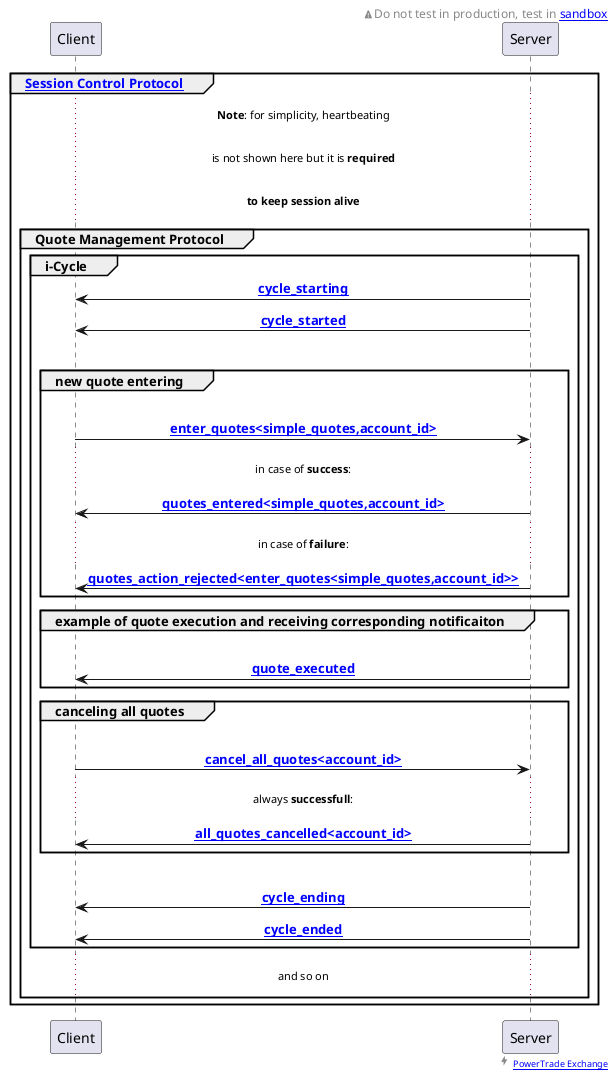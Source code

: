 @startuml quote_management_protocol

' to support time duration and delays:
'!pragma teoz true

'skinparam handwritten true
'skinparam shadowing false

'skinparam monochrome true
skinparam sequenceMessageAlign center

'skinparam title {
'    BorderRoundCorner 5
'    BorderThickness 1
'    BorderColor black
'    BackgroundColor WhiteSmoke
'}

    '<font color=black>Warning:</font>
right header
    <size:12><&warning>Do not test in production, test in [[#WS_API_Services_Sandbox sandbox]]</size>
endheader

right footer <size:15><&bolt></size> <size:9>[[https://power.trade PowerTrade Exchange]]</size>

'entity Client
'entity Server

group <b>[[#session_control_with_auth Session Control Protocol]]</b>

    ... <b>Note</b>: for simplicity, heartbeating ...
    ... is not shown here but it is <b>required</b> ...
    ... <b>to keep session alive</b> ...

    group <b>Quote Management Protocol</b>
        group i-Cycle
            Client <- Server : <b>[[#cycle_starting cycle_starting]]</b>
            Client <- Server : <b>[[#cycle_started cycle_started]]</b>
            |||
            group new quote entering
                |||
                Client -> Server : <b>[[#enter_quotes_ltsimple_quotes_commaaccount_id_gt enter_quotes<simple_quotes,account_id>]]</b>
                ... in case of <b>success</b>: ...
                Client <- Server : <b>[[#quotes_entered_ltsimple_quotes_commaaccount_id_gt quotes_entered<simple_quotes,account_id>]]</b>
                ... in case of <b>failure</b>: ...
                Client <- Server : <b>[[#quotes_action_rejected_ltenter_quotes_ltsimple_quotes_commaaccount_id_gt_gt quotes_action_rejected<enter_quotes<simple_quotes,account_id>>]]</b>
            end

            group example of quote execution and receiving corresponding notificaiton
                |||
                Client <- Server : <b>[[#quote_executed quote_executed]]</b>
            end

            group canceling all quotes
                |||
                Client -> Server : <b>[[#cancel_all_quotes_ltaccount_id_gt cancel_all_quotes<account_id>]]</b>
                ... always <b>successfull</b>: ...
                Client <- Server : <b>[[#all_quotes_cancelled_ltaccount_id_gt all_quotes_cancelled<account_id>]]</b>
            end
            |||
            Client <- Server : <b>[[#cycle_ending cycle_ending]]</b>
            Client <- Server : <b>[[#cycle_ended cycle_ended]]</b>
        end
        ... and so on ...
    end
end

@enduml
